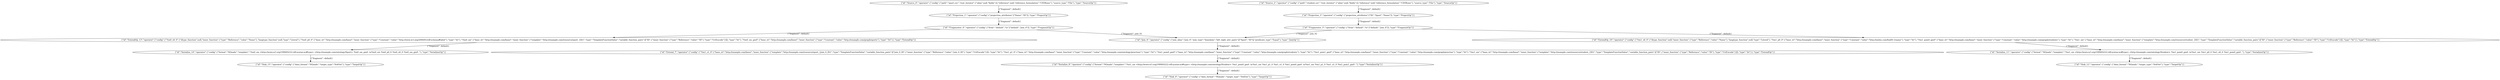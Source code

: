 digraph {
    0 [ label = "{\"id\":\"Source_0\",\"operator\":{\"config\":{\"path\":\"sport.csv\",\"root_iterator\":{\"alias\":null,\"fields\":[],\"reference\":null,\"reference_formulation\":\"CSVRows\"},\"source_type\":\"File\"},\"type\":\"SourceOp\"}}" ]
    1 [ label = "{\"id\":\"Projection_1\",\"operator\":{\"config\":{\"projection_attributes\":[\"Name\",\"ID\"]},\"type\":\"ProjectOp\"}}" ]
    2 [ label = "{\"id\":\"Source_2\",\"operator\":{\"config\":{\"path\":\"student.csv\",\"root_iterator\":{\"alias\":null,\"fields\":[],\"reference\":null,\"reference_formulation\":\"CSVRows\"},\"source_type\":\"File\"},\"type\":\"SourceOp\"}}" ]
    3 [ label = "{\"id\":\"Projection_3\",\"operator\":{\"config\":{\"projection_attributes\":[\"ID\",\"Sport\",\"Name\"]},\"type\":\"ProjectOp\"}}" ]
    4 [ label = "{\"id\":\"Fragmenter_4\",\"operator\":{\"config\":{\"from\":\"default\",\"to\":[\"default\",\"join_0\"]},\"type\":\"FragmentOp\"}}" ]
    5 [ label = "{\"id\":\"Fragmenter_5\",\"operator\":{\"config\":{\"from\":\"default\",\"to\":[\"default\",\"join_0\"]},\"type\":\"FragmentOp\"}}" ]
    6 [ label = "{\"id\":\"Join_6\",\"operator\":{\"config\":{\"join_alias\":\"join_0\",\"join_type\":\"InnerJoin\",\"left_right_attr_pairs\":[[\"Sport\",\"ID\"]],\"predicate_type\":\"Equal\"},\"type\":\"JoinOp\"}}" ]
    7 [ label = "{\"id\":\"Extend_7\",\"operator\":{\"config\":{\"?tm1_o1_0\":{\"base_iri\":\"http://example.com/base/\",\"inner_function\":{\"template\":\"http://example.com/resource/sport_{join_0_ID}\",\"type\":\"TemplateFunctionValue\",\"variable_function_pairs\":[[\"join_0_ID\",{\"inner_function\":{\"type\":\"Reference\",\"value\":\"join_0_ID\"},\"type\":\"UriEncode\"}]]},\"type\":\"Iri\"},\"?tm1_p1_0\":{\"base_iri\":\"http://example.com/base/\",\"inner_function\":{\"type\":\"Constant\",\"value\":\"http://example.com/ontology/practises\"},\"type\":\"Iri\"},\"?tm1_pom0_gm0\":{\"base_iri\":\"http://example.com/base/\",\"inner_function\":{\"type\":\"Constant\",\"value\":\"http://example.com/graph/students\"},\"type\":\"Iri\"},\"?tm1_pom1_gm0\":{\"base_iri\":\"http://example.com/base/\",\"inner_function\":{\"type\":\"Constant\",\"value\":\"http://example.com/graph/practise\"},\"type\":\"Iri\"},\"?tm1_sm\":{\"base_iri\":\"http://example.com/base/\",\"inner_function\":{\"template\":\"http://example.com/resource/student_{ID}\",\"type\":\"TemplateFunctionValue\",\"variable_function_pairs\":[[\"ID\",{\"inner_function\":{\"type\":\"Reference\",\"value\":\"ID\"},\"type\":\"UriEncode\"}]]},\"type\":\"Iri\"}},\"type\":\"ExtendOp\"}}" ]
    8 [ label = "{\"id\":\"Serialize_8\",\"operator\":{\"config\":{\"format\":\"NQuads\",\"template\":\"?tm1_sm <http://www.w3.org/1999/02/22-rdf-syntax-ns#type> <http://example.com/ontology/Student> ?tm1_pom0_gm0 .\\n?tm1_sm ?tm1_p1_0 ?tm1_o1_0 ?tm1_pom0_gm0 .\\n?tm1_sm ?tm1_p1_0 ?tm1_o1_0 ?tm1_pom1_gm0 .\"},\"type\":\"SerializerOp\"}}" ]
    9 [ label = "{\"id\":\"Sink_9\",\"operator\":{\"config\":{\"data_format\":\"NQuads\",\"target_type\":\"StdOut\"},\"type\":\"TargetOp\"}}" ]
    10 [ label = "{\"id\":\"ExtendOp_10\",\"operator\":{\"config\":{\"?tm1_o0_0\":{\"dtype_function\":null,\"inner_function\":{\"type\":\"Reference\",\"value\":\"Name\"},\"langtype_function\":null,\"type\":\"Literal\"},\"?tm1_p0_0\":{\"base_iri\":\"http://example.com/base/\",\"inner_function\":{\"type\":\"Constant\",\"value\":\"http://xmlns.com/foaf/0.1/name\"},\"type\":\"Iri\"},\"?tm1_pom0_gm0\":{\"base_iri\":\"http://example.com/base/\",\"inner_function\":{\"type\":\"Constant\",\"value\":\"http://example.com/graph/students\"},\"type\":\"Iri\"},\"?tm1_sm\":{\"base_iri\":\"http://example.com/base/\",\"inner_function\":{\"template\":\"http://example.com/resource/student_{ID}\",\"type\":\"TemplateFunctionValue\",\"variable_function_pairs\":[[\"ID\",{\"inner_function\":{\"type\":\"Reference\",\"value\":\"ID\"},\"type\":\"UriEncode\"}]]},\"type\":\"Iri\"}},\"type\":\"ExtendOp\"}}" ]
    11 [ label = "{\"id\":\"Serialize_11\",\"operator\":{\"config\":{\"format\":\"NQuads\",\"template\":\"?tm1_sm <http://www.w3.org/1999/02/22-rdf-syntax-ns#type> <http://example.com/ontology/Student> ?tm1_pom0_gm0 .\\n?tm1_sm ?tm1_p0_0 ?tm1_o0_0 ?tm1_pom0_gm0 .\"},\"type\":\"SerializerOp\"}}" ]
    12 [ label = "{\"id\":\"Sink_12\",\"operator\":{\"config\":{\"data_format\":\"NQuads\",\"target_type\":\"StdOut\"},\"type\":\"TargetOp\"}}" ]
    13 [ label = "{\"id\":\"ExtendOp_13\",\"operator\":{\"config\":{\"?tm0_o0_0\":{\"dtype_function\":null,\"inner_function\":{\"type\":\"Reference\",\"value\":\"Name\"},\"langtype_function\":null,\"type\":\"Literal\"},\"?tm0_p0_0\":{\"base_iri\":\"http://example.com/base/\",\"inner_function\":{\"type\":\"Constant\",\"value\":\"http://www.w3.org/2000/01/rdf-schema#label\"},\"type\":\"Iri\"},\"?tm0_sm\":{\"base_iri\":\"http://example.com/base/\",\"inner_function\":{\"template\":\"http://example.com/resource/sport_{ID}\",\"type\":\"TemplateFunctionValue\",\"variable_function_pairs\":[[\"ID\",{\"inner_function\":{\"type\":\"Reference\",\"value\":\"ID\"},\"type\":\"UriEncode\"}]]},\"type\":\"Iri\"},\"?tm0_sm_gm0\":{\"base_iri\":\"http://example.com/base/\",\"inner_function\":{\"type\":\"Constant\",\"value\":\"http://example.com/graph/sports\"},\"type\":\"Iri\"}},\"type\":\"ExtendOp\"}}" ]
    14 [ label = "{\"id\":\"Serialize_14\",\"operator\":{\"config\":{\"format\":\"NQuads\",\"template\":\"?tm0_sm <http://www.w3.org/1999/02/22-rdf-syntax-ns#type> <http://example.com/ontology/Sport> ?tm0_sm_gm0 .\\n?tm0_sm ?tm0_p0_0 ?tm0_o0_0 ?tm0_sm_gm0 .\"},\"type\":\"SerializerOp\"}}" ]
    15 [ label = "{\"id\":\"Sink_15\",\"operator\":{\"config\":{\"data_format\":\"NQuads\",\"target_type\":\"StdOut\"},\"type\":\"TargetOp\"}}" ]
    0 -> 1 [ label = "{\"fragment\": default}" ]
    2 -> 3 [ label = "{\"fragment\": default}" ]
    1 -> 4 [ label = "{\"fragment\": default}" ]
    3 -> 5 [ label = "{\"fragment\": default}" ]
    5 -> 6 [ label = "{\"fragment\": join_0}" ]
    4 -> 6 [ label = "{\"fragment\": join_0}" ]
    6 -> 7 [ label = "{\"fragment\": default}" ]
    7 -> 8 [ label = "{\"fragment\": default}" ]
    8 -> 9 [ label = "{\"fragment\": default}" ]
    5 -> 10 [ label = "{\"fragment\": default}" ]
    10 -> 11 [ label = "{\"fragment\": default}" ]
    11 -> 12 [ label = "{\"fragment\": default}" ]
    4 -> 13 [ label = "{\"fragment\": default}" ]
    13 -> 14 [ label = "{\"fragment\": default}" ]
    14 -> 15 [ label = "{\"fragment\": default}" ]
}
